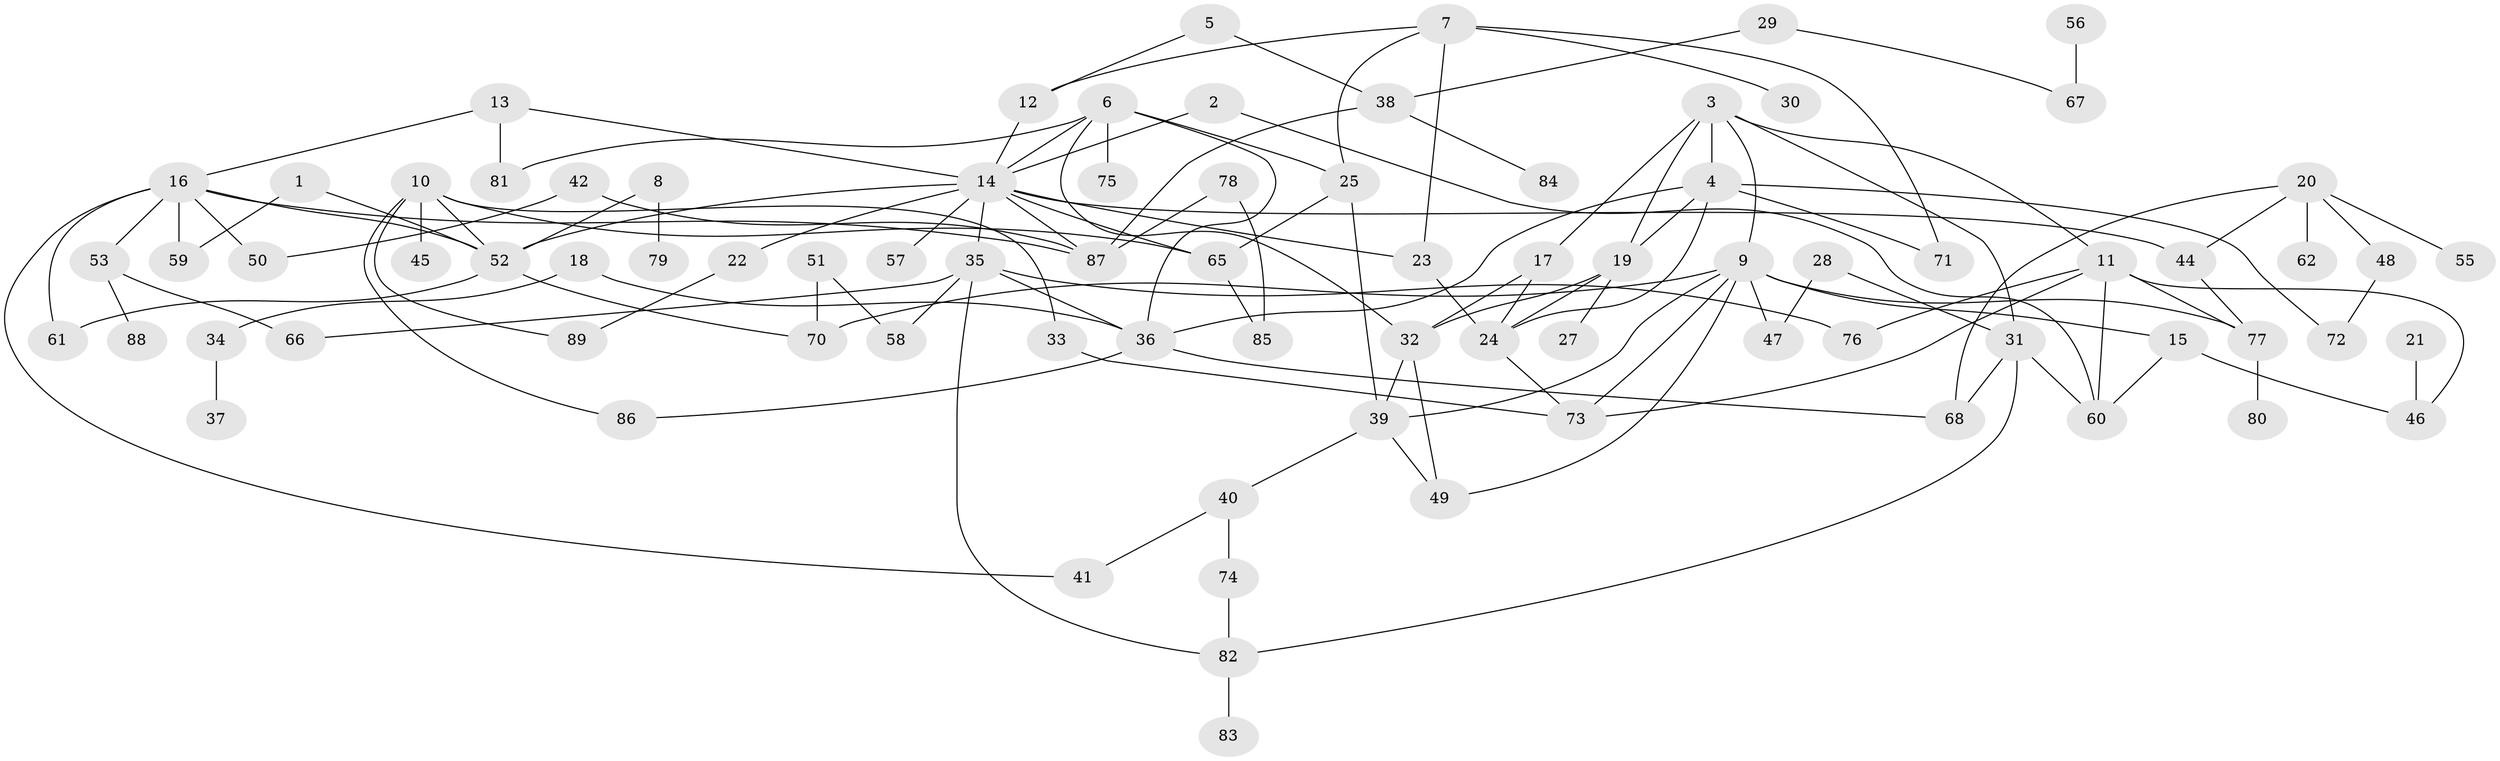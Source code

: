 // original degree distribution, {2: 0.30708661417322836, 6: 0.06299212598425197, 1: 0.2204724409448819, 4: 0.13385826771653545, 3: 0.16535433070866143, 5: 0.031496062992125984, 0: 0.03937007874015748, 7: 0.03937007874015748}
// Generated by graph-tools (version 1.1) at 2025/48/03/04/25 22:48:10]
// undirected, 83 vertices, 128 edges
graph export_dot {
  node [color=gray90,style=filled];
  1;
  2;
  3;
  4;
  5;
  6;
  7;
  8;
  9;
  10;
  11;
  12;
  13;
  14;
  15;
  16;
  17;
  18;
  19;
  20;
  21;
  22;
  23;
  24;
  25;
  27;
  28;
  29;
  30;
  31;
  32;
  33;
  34;
  35;
  36;
  37;
  38;
  39;
  40;
  41;
  42;
  44;
  45;
  46;
  47;
  48;
  49;
  50;
  51;
  52;
  53;
  55;
  56;
  57;
  58;
  59;
  60;
  61;
  62;
  65;
  66;
  67;
  68;
  70;
  71;
  72;
  73;
  74;
  75;
  76;
  77;
  78;
  79;
  80;
  81;
  82;
  83;
  84;
  85;
  86;
  87;
  88;
  89;
  1 -- 52 [weight=1.0];
  1 -- 59 [weight=1.0];
  2 -- 14 [weight=1.0];
  2 -- 60 [weight=1.0];
  3 -- 4 [weight=1.0];
  3 -- 9 [weight=1.0];
  3 -- 11 [weight=1.0];
  3 -- 17 [weight=1.0];
  3 -- 19 [weight=1.0];
  3 -- 31 [weight=1.0];
  4 -- 19 [weight=1.0];
  4 -- 24 [weight=1.0];
  4 -- 36 [weight=1.0];
  4 -- 71 [weight=1.0];
  4 -- 72 [weight=1.0];
  5 -- 12 [weight=1.0];
  5 -- 38 [weight=1.0];
  6 -- 14 [weight=1.0];
  6 -- 25 [weight=1.0];
  6 -- 32 [weight=1.0];
  6 -- 36 [weight=1.0];
  6 -- 75 [weight=1.0];
  6 -- 81 [weight=1.0];
  7 -- 12 [weight=1.0];
  7 -- 23 [weight=1.0];
  7 -- 25 [weight=1.0];
  7 -- 30 [weight=1.0];
  7 -- 71 [weight=1.0];
  8 -- 52 [weight=1.0];
  8 -- 79 [weight=1.0];
  9 -- 15 [weight=1.0];
  9 -- 39 [weight=1.0];
  9 -- 47 [weight=1.0];
  9 -- 49 [weight=1.0];
  9 -- 70 [weight=2.0];
  9 -- 73 [weight=1.0];
  9 -- 77 [weight=1.0];
  10 -- 33 [weight=1.0];
  10 -- 45 [weight=1.0];
  10 -- 52 [weight=1.0];
  10 -- 65 [weight=1.0];
  10 -- 86 [weight=1.0];
  10 -- 89 [weight=1.0];
  11 -- 46 [weight=1.0];
  11 -- 60 [weight=1.0];
  11 -- 73 [weight=1.0];
  11 -- 76 [weight=1.0];
  11 -- 77 [weight=1.0];
  12 -- 14 [weight=1.0];
  13 -- 14 [weight=1.0];
  13 -- 16 [weight=1.0];
  13 -- 81 [weight=1.0];
  14 -- 22 [weight=1.0];
  14 -- 23 [weight=1.0];
  14 -- 35 [weight=1.0];
  14 -- 44 [weight=1.0];
  14 -- 52 [weight=1.0];
  14 -- 57 [weight=1.0];
  14 -- 65 [weight=1.0];
  14 -- 87 [weight=1.0];
  15 -- 46 [weight=1.0];
  15 -- 60 [weight=1.0];
  16 -- 41 [weight=1.0];
  16 -- 50 [weight=1.0];
  16 -- 52 [weight=1.0];
  16 -- 53 [weight=1.0];
  16 -- 59 [weight=1.0];
  16 -- 61 [weight=2.0];
  16 -- 87 [weight=1.0];
  17 -- 24 [weight=1.0];
  17 -- 32 [weight=1.0];
  18 -- 34 [weight=1.0];
  18 -- 36 [weight=1.0];
  19 -- 24 [weight=1.0];
  19 -- 27 [weight=1.0];
  19 -- 32 [weight=1.0];
  20 -- 44 [weight=1.0];
  20 -- 48 [weight=1.0];
  20 -- 55 [weight=1.0];
  20 -- 62 [weight=1.0];
  20 -- 68 [weight=1.0];
  21 -- 46 [weight=1.0];
  22 -- 89 [weight=1.0];
  23 -- 24 [weight=1.0];
  24 -- 73 [weight=1.0];
  25 -- 39 [weight=1.0];
  25 -- 65 [weight=1.0];
  28 -- 31 [weight=1.0];
  28 -- 47 [weight=1.0];
  29 -- 38 [weight=1.0];
  29 -- 67 [weight=1.0];
  31 -- 60 [weight=1.0];
  31 -- 68 [weight=1.0];
  31 -- 82 [weight=1.0];
  32 -- 39 [weight=1.0];
  32 -- 49 [weight=1.0];
  33 -- 73 [weight=1.0];
  34 -- 37 [weight=1.0];
  35 -- 36 [weight=1.0];
  35 -- 58 [weight=1.0];
  35 -- 66 [weight=1.0];
  35 -- 76 [weight=1.0];
  35 -- 82 [weight=1.0];
  36 -- 68 [weight=1.0];
  36 -- 86 [weight=1.0];
  38 -- 84 [weight=1.0];
  38 -- 87 [weight=1.0];
  39 -- 40 [weight=1.0];
  39 -- 49 [weight=1.0];
  40 -- 41 [weight=1.0];
  40 -- 74 [weight=1.0];
  42 -- 50 [weight=1.0];
  42 -- 87 [weight=1.0];
  44 -- 77 [weight=1.0];
  48 -- 72 [weight=1.0];
  51 -- 58 [weight=1.0];
  51 -- 70 [weight=1.0];
  52 -- 61 [weight=1.0];
  52 -- 70 [weight=1.0];
  53 -- 66 [weight=1.0];
  53 -- 88 [weight=1.0];
  56 -- 67 [weight=1.0];
  65 -- 85 [weight=1.0];
  74 -- 82 [weight=1.0];
  77 -- 80 [weight=1.0];
  78 -- 85 [weight=1.0];
  78 -- 87 [weight=1.0];
  82 -- 83 [weight=1.0];
}
